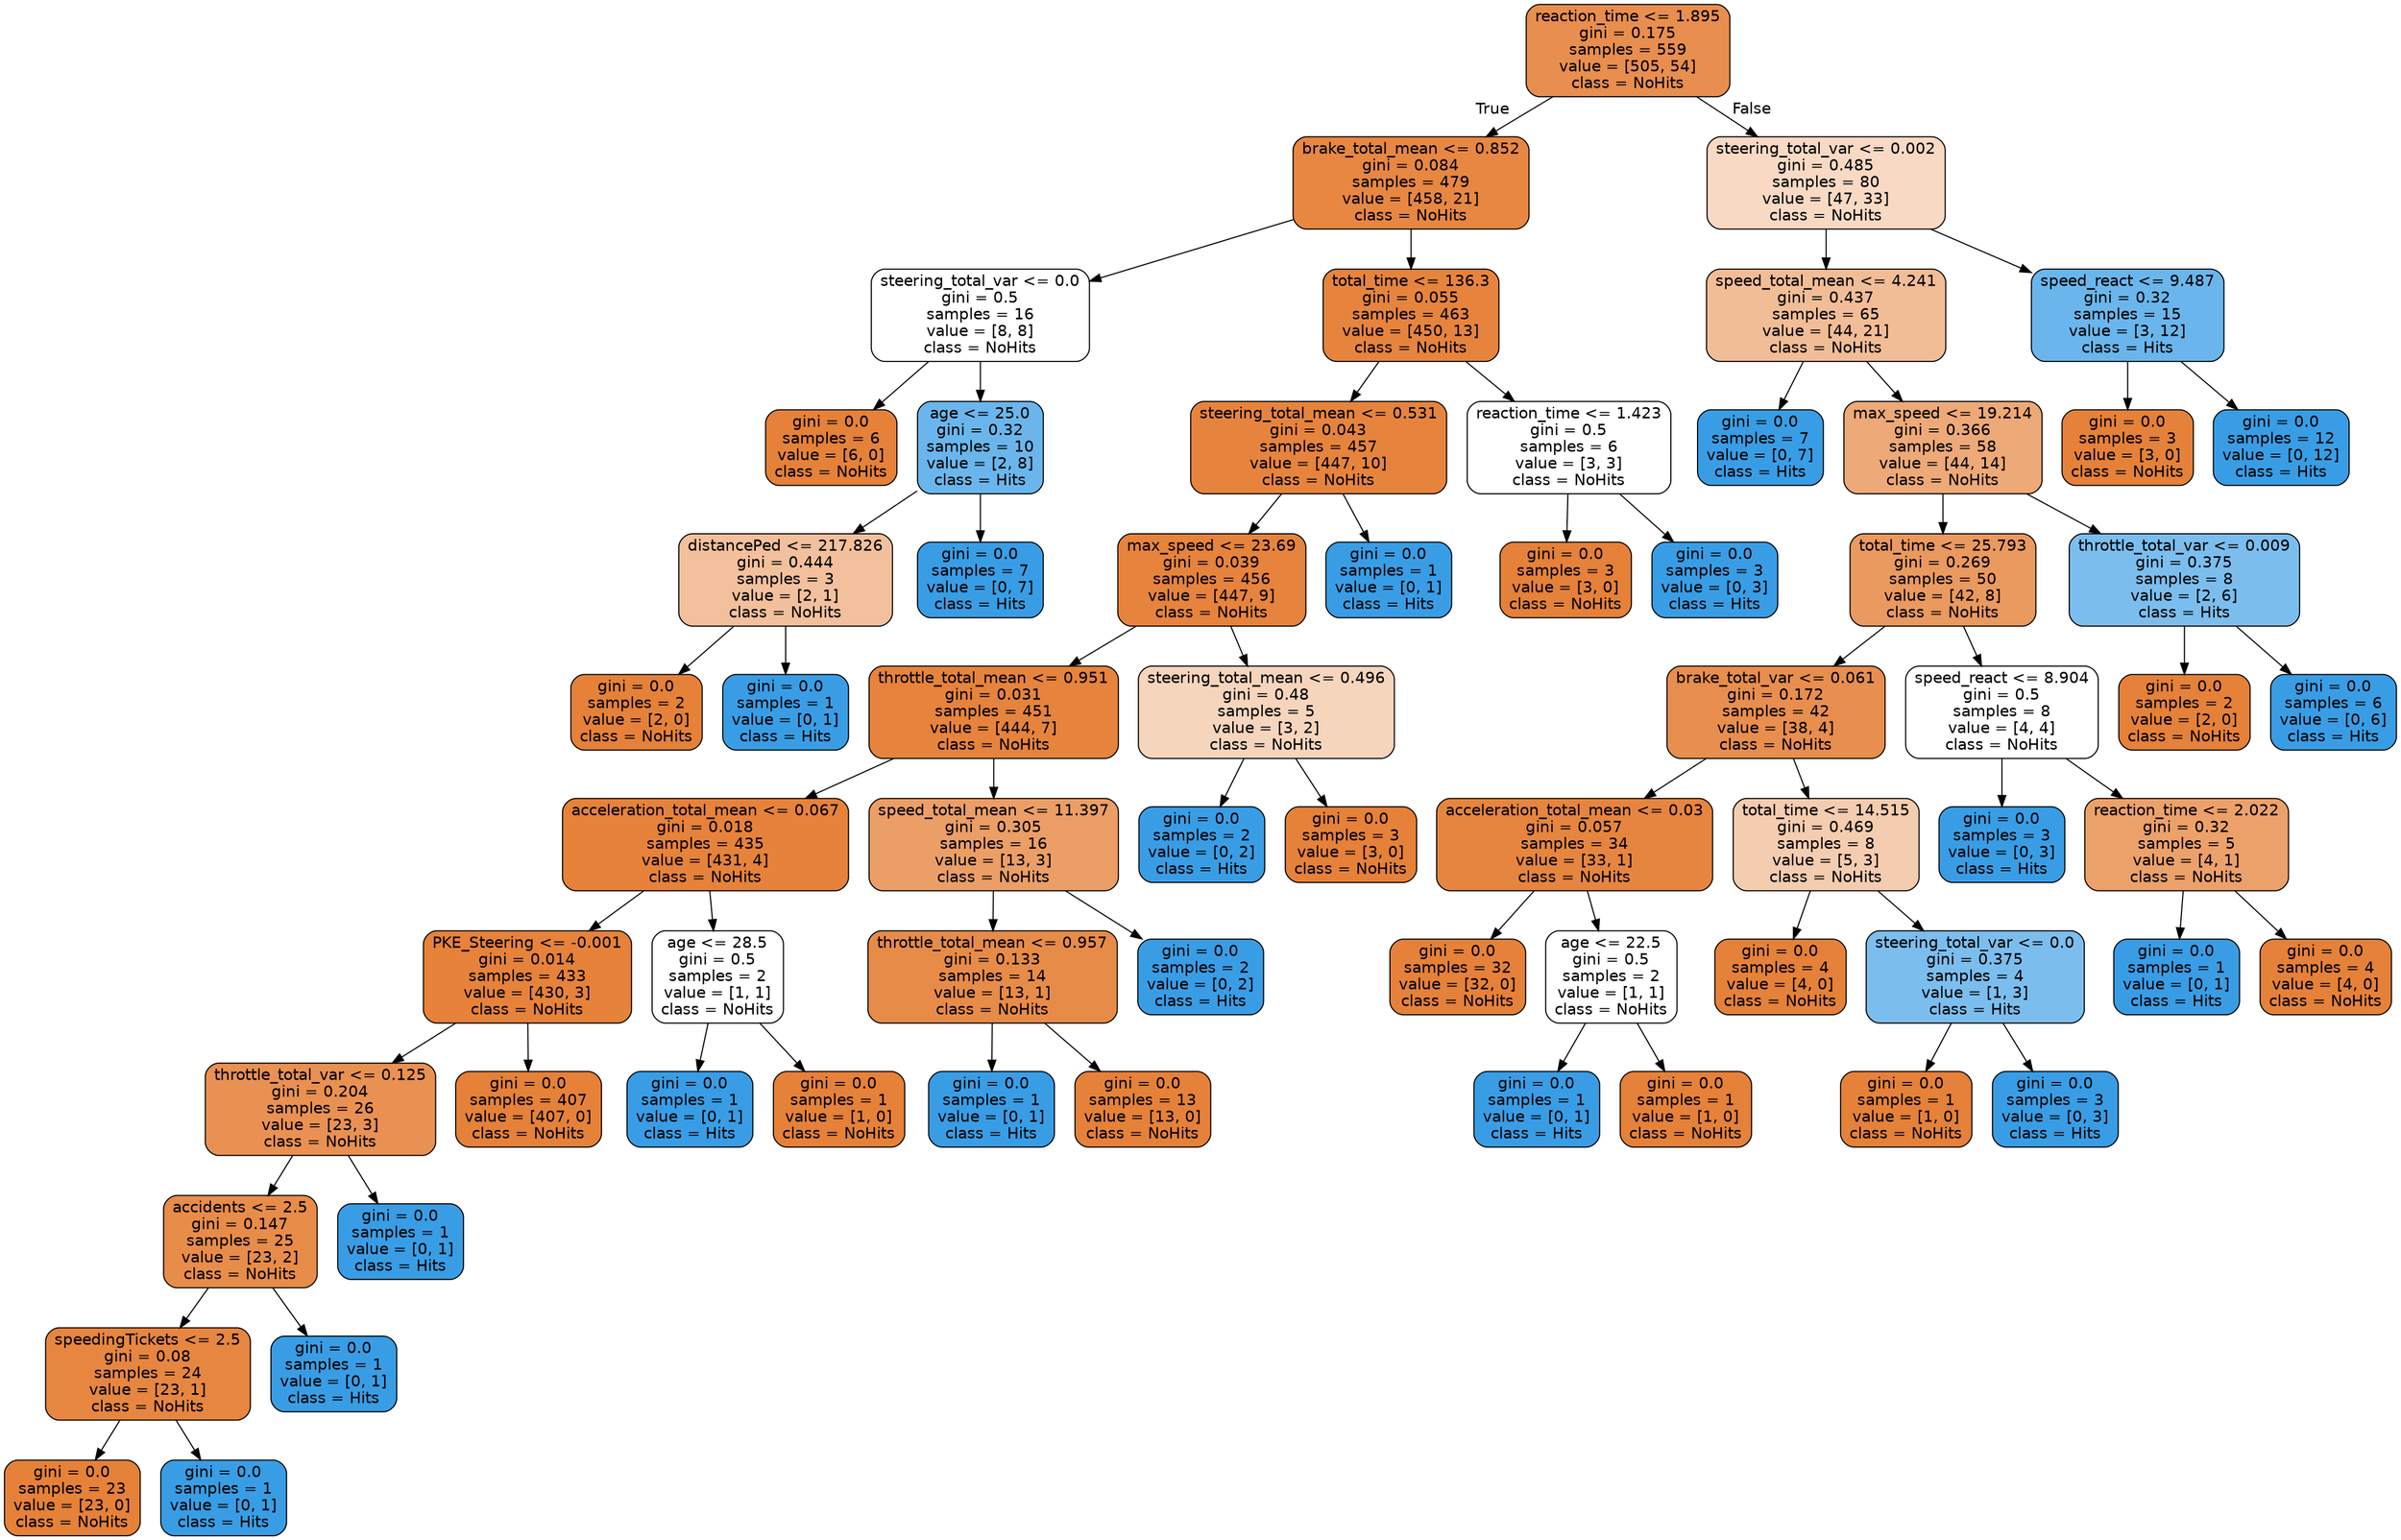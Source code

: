 digraph Tree {
node [shape=box, style="filled, rounded", color="black", fontname=helvetica] ;
edge [fontname=helvetica] ;
0 [label="reaction_time <= 1.895\ngini = 0.175\nsamples = 559\nvalue = [505, 54]\nclass = NoHits", fillcolor="#e58139e4"] ;
1 [label="brake_total_mean <= 0.852\ngini = 0.084\nsamples = 479\nvalue = [458, 21]\nclass = NoHits", fillcolor="#e58139f3"] ;
0 -> 1 [labeldistance=2.5, labelangle=45, headlabel="True"] ;
2 [label="steering_total_var <= 0.0\ngini = 0.5\nsamples = 16\nvalue = [8, 8]\nclass = NoHits", fillcolor="#e5813900"] ;
1 -> 2 ;
3 [label="gini = 0.0\nsamples = 6\nvalue = [6, 0]\nclass = NoHits", fillcolor="#e58139ff"] ;
2 -> 3 ;
4 [label="age <= 25.0\ngini = 0.32\nsamples = 10\nvalue = [2, 8]\nclass = Hits", fillcolor="#399de5bf"] ;
2 -> 4 ;
5 [label="distancePed <= 217.826\ngini = 0.444\nsamples = 3\nvalue = [2, 1]\nclass = NoHits", fillcolor="#e581397f"] ;
4 -> 5 ;
6 [label="gini = 0.0\nsamples = 2\nvalue = [2, 0]\nclass = NoHits", fillcolor="#e58139ff"] ;
5 -> 6 ;
7 [label="gini = 0.0\nsamples = 1\nvalue = [0, 1]\nclass = Hits", fillcolor="#399de5ff"] ;
5 -> 7 ;
8 [label="gini = 0.0\nsamples = 7\nvalue = [0, 7]\nclass = Hits", fillcolor="#399de5ff"] ;
4 -> 8 ;
9 [label="total_time <= 136.3\ngini = 0.055\nsamples = 463\nvalue = [450, 13]\nclass = NoHits", fillcolor="#e58139f8"] ;
1 -> 9 ;
10 [label="steering_total_mean <= 0.531\ngini = 0.043\nsamples = 457\nvalue = [447, 10]\nclass = NoHits", fillcolor="#e58139f9"] ;
9 -> 10 ;
11 [label="max_speed <= 23.69\ngini = 0.039\nsamples = 456\nvalue = [447, 9]\nclass = NoHits", fillcolor="#e58139fa"] ;
10 -> 11 ;
12 [label="throttle_total_mean <= 0.951\ngini = 0.031\nsamples = 451\nvalue = [444, 7]\nclass = NoHits", fillcolor="#e58139fb"] ;
11 -> 12 ;
13 [label="acceleration_total_mean <= 0.067\ngini = 0.018\nsamples = 435\nvalue = [431, 4]\nclass = NoHits", fillcolor="#e58139fd"] ;
12 -> 13 ;
14 [label="PKE_Steering <= -0.001\ngini = 0.014\nsamples = 433\nvalue = [430, 3]\nclass = NoHits", fillcolor="#e58139fd"] ;
13 -> 14 ;
15 [label="throttle_total_var <= 0.125\ngini = 0.204\nsamples = 26\nvalue = [23, 3]\nclass = NoHits", fillcolor="#e58139de"] ;
14 -> 15 ;
16 [label="accidents <= 2.5\ngini = 0.147\nsamples = 25\nvalue = [23, 2]\nclass = NoHits", fillcolor="#e58139e9"] ;
15 -> 16 ;
17 [label="speedingTickets <= 2.5\ngini = 0.08\nsamples = 24\nvalue = [23, 1]\nclass = NoHits", fillcolor="#e58139f4"] ;
16 -> 17 ;
18 [label="gini = 0.0\nsamples = 23\nvalue = [23, 0]\nclass = NoHits", fillcolor="#e58139ff"] ;
17 -> 18 ;
19 [label="gini = 0.0\nsamples = 1\nvalue = [0, 1]\nclass = Hits", fillcolor="#399de5ff"] ;
17 -> 19 ;
20 [label="gini = 0.0\nsamples = 1\nvalue = [0, 1]\nclass = Hits", fillcolor="#399de5ff"] ;
16 -> 20 ;
21 [label="gini = 0.0\nsamples = 1\nvalue = [0, 1]\nclass = Hits", fillcolor="#399de5ff"] ;
15 -> 21 ;
22 [label="gini = 0.0\nsamples = 407\nvalue = [407, 0]\nclass = NoHits", fillcolor="#e58139ff"] ;
14 -> 22 ;
23 [label="age <= 28.5\ngini = 0.5\nsamples = 2\nvalue = [1, 1]\nclass = NoHits", fillcolor="#e5813900"] ;
13 -> 23 ;
24 [label="gini = 0.0\nsamples = 1\nvalue = [0, 1]\nclass = Hits", fillcolor="#399de5ff"] ;
23 -> 24 ;
25 [label="gini = 0.0\nsamples = 1\nvalue = [1, 0]\nclass = NoHits", fillcolor="#e58139ff"] ;
23 -> 25 ;
26 [label="speed_total_mean <= 11.397\ngini = 0.305\nsamples = 16\nvalue = [13, 3]\nclass = NoHits", fillcolor="#e58139c4"] ;
12 -> 26 ;
27 [label="throttle_total_mean <= 0.957\ngini = 0.133\nsamples = 14\nvalue = [13, 1]\nclass = NoHits", fillcolor="#e58139eb"] ;
26 -> 27 ;
28 [label="gini = 0.0\nsamples = 1\nvalue = [0, 1]\nclass = Hits", fillcolor="#399de5ff"] ;
27 -> 28 ;
29 [label="gini = 0.0\nsamples = 13\nvalue = [13, 0]\nclass = NoHits", fillcolor="#e58139ff"] ;
27 -> 29 ;
30 [label="gini = 0.0\nsamples = 2\nvalue = [0, 2]\nclass = Hits", fillcolor="#399de5ff"] ;
26 -> 30 ;
31 [label="steering_total_mean <= 0.496\ngini = 0.48\nsamples = 5\nvalue = [3, 2]\nclass = NoHits", fillcolor="#e5813955"] ;
11 -> 31 ;
32 [label="gini = 0.0\nsamples = 2\nvalue = [0, 2]\nclass = Hits", fillcolor="#399de5ff"] ;
31 -> 32 ;
33 [label="gini = 0.0\nsamples = 3\nvalue = [3, 0]\nclass = NoHits", fillcolor="#e58139ff"] ;
31 -> 33 ;
34 [label="gini = 0.0\nsamples = 1\nvalue = [0, 1]\nclass = Hits", fillcolor="#399de5ff"] ;
10 -> 34 ;
35 [label="reaction_time <= 1.423\ngini = 0.5\nsamples = 6\nvalue = [3, 3]\nclass = NoHits", fillcolor="#e5813900"] ;
9 -> 35 ;
36 [label="gini = 0.0\nsamples = 3\nvalue = [3, 0]\nclass = NoHits", fillcolor="#e58139ff"] ;
35 -> 36 ;
37 [label="gini = 0.0\nsamples = 3\nvalue = [0, 3]\nclass = Hits", fillcolor="#399de5ff"] ;
35 -> 37 ;
38 [label="steering_total_var <= 0.002\ngini = 0.485\nsamples = 80\nvalue = [47, 33]\nclass = NoHits", fillcolor="#e581394c"] ;
0 -> 38 [labeldistance=2.5, labelangle=-45, headlabel="False"] ;
39 [label="speed_total_mean <= 4.241\ngini = 0.437\nsamples = 65\nvalue = [44, 21]\nclass = NoHits", fillcolor="#e5813985"] ;
38 -> 39 ;
40 [label="gini = 0.0\nsamples = 7\nvalue = [0, 7]\nclass = Hits", fillcolor="#399de5ff"] ;
39 -> 40 ;
41 [label="max_speed <= 19.214\ngini = 0.366\nsamples = 58\nvalue = [44, 14]\nclass = NoHits", fillcolor="#e58139ae"] ;
39 -> 41 ;
42 [label="total_time <= 25.793\ngini = 0.269\nsamples = 50\nvalue = [42, 8]\nclass = NoHits", fillcolor="#e58139ce"] ;
41 -> 42 ;
43 [label="brake_total_var <= 0.061\ngini = 0.172\nsamples = 42\nvalue = [38, 4]\nclass = NoHits", fillcolor="#e58139e4"] ;
42 -> 43 ;
44 [label="acceleration_total_mean <= 0.03\ngini = 0.057\nsamples = 34\nvalue = [33, 1]\nclass = NoHits", fillcolor="#e58139f7"] ;
43 -> 44 ;
45 [label="gini = 0.0\nsamples = 32\nvalue = [32, 0]\nclass = NoHits", fillcolor="#e58139ff"] ;
44 -> 45 ;
46 [label="age <= 22.5\ngini = 0.5\nsamples = 2\nvalue = [1, 1]\nclass = NoHits", fillcolor="#e5813900"] ;
44 -> 46 ;
47 [label="gini = 0.0\nsamples = 1\nvalue = [0, 1]\nclass = Hits", fillcolor="#399de5ff"] ;
46 -> 47 ;
48 [label="gini = 0.0\nsamples = 1\nvalue = [1, 0]\nclass = NoHits", fillcolor="#e58139ff"] ;
46 -> 48 ;
49 [label="total_time <= 14.515\ngini = 0.469\nsamples = 8\nvalue = [5, 3]\nclass = NoHits", fillcolor="#e5813966"] ;
43 -> 49 ;
50 [label="gini = 0.0\nsamples = 4\nvalue = [4, 0]\nclass = NoHits", fillcolor="#e58139ff"] ;
49 -> 50 ;
51 [label="steering_total_var <= 0.0\ngini = 0.375\nsamples = 4\nvalue = [1, 3]\nclass = Hits", fillcolor="#399de5aa"] ;
49 -> 51 ;
52 [label="gini = 0.0\nsamples = 1\nvalue = [1, 0]\nclass = NoHits", fillcolor="#e58139ff"] ;
51 -> 52 ;
53 [label="gini = 0.0\nsamples = 3\nvalue = [0, 3]\nclass = Hits", fillcolor="#399de5ff"] ;
51 -> 53 ;
54 [label="speed_react <= 8.904\ngini = 0.5\nsamples = 8\nvalue = [4, 4]\nclass = NoHits", fillcolor="#e5813900"] ;
42 -> 54 ;
55 [label="gini = 0.0\nsamples = 3\nvalue = [0, 3]\nclass = Hits", fillcolor="#399de5ff"] ;
54 -> 55 ;
56 [label="reaction_time <= 2.022\ngini = 0.32\nsamples = 5\nvalue = [4, 1]\nclass = NoHits", fillcolor="#e58139bf"] ;
54 -> 56 ;
57 [label="gini = 0.0\nsamples = 1\nvalue = [0, 1]\nclass = Hits", fillcolor="#399de5ff"] ;
56 -> 57 ;
58 [label="gini = 0.0\nsamples = 4\nvalue = [4, 0]\nclass = NoHits", fillcolor="#e58139ff"] ;
56 -> 58 ;
59 [label="throttle_total_var <= 0.009\ngini = 0.375\nsamples = 8\nvalue = [2, 6]\nclass = Hits", fillcolor="#399de5aa"] ;
41 -> 59 ;
60 [label="gini = 0.0\nsamples = 2\nvalue = [2, 0]\nclass = NoHits", fillcolor="#e58139ff"] ;
59 -> 60 ;
61 [label="gini = 0.0\nsamples = 6\nvalue = [0, 6]\nclass = Hits", fillcolor="#399de5ff"] ;
59 -> 61 ;
62 [label="speed_react <= 9.487\ngini = 0.32\nsamples = 15\nvalue = [3, 12]\nclass = Hits", fillcolor="#399de5bf"] ;
38 -> 62 ;
63 [label="gini = 0.0\nsamples = 3\nvalue = [3, 0]\nclass = NoHits", fillcolor="#e58139ff"] ;
62 -> 63 ;
64 [label="gini = 0.0\nsamples = 12\nvalue = [0, 12]\nclass = Hits", fillcolor="#399de5ff"] ;
62 -> 64 ;
}
